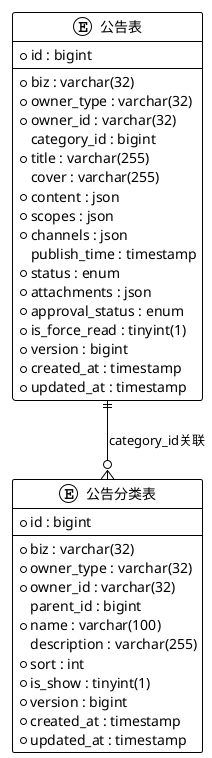 @startuml 公告领域数据库关系图

!theme plain
skinparam backgroundColor #FFFFFF

entity "公告表" as announcements {
    * id : bigint
    --
    * biz : varchar(32)
    * owner_type : varchar(32)
    * owner_id : varchar(32)
    category_id : bigint
    * title : varchar(255)
    cover : varchar(255)
    * content : json
    * scopes : json
    * channels : json
    publish_time : timestamp
    * status : enum
    * attachments : json
    * approval_status : enum
    * is_force_read : tinyint(1)
    * version : bigint
    * created_at : timestamp
    * updated_at : timestamp
}

entity "公告分类表" as categories {
    * id : bigint
    --
    * biz : varchar(32)
    * owner_type : varchar(32)
    * owner_id : varchar(32)
    parent_id : bigint
    * name : varchar(100)
    description : varchar(255)
    * sort : int
    * is_show : tinyint(1)
    * version : bigint
    * created_at : timestamp
    * updated_at : timestamp
}

announcements ||--o{ categories : "category_id关联"

@enduml